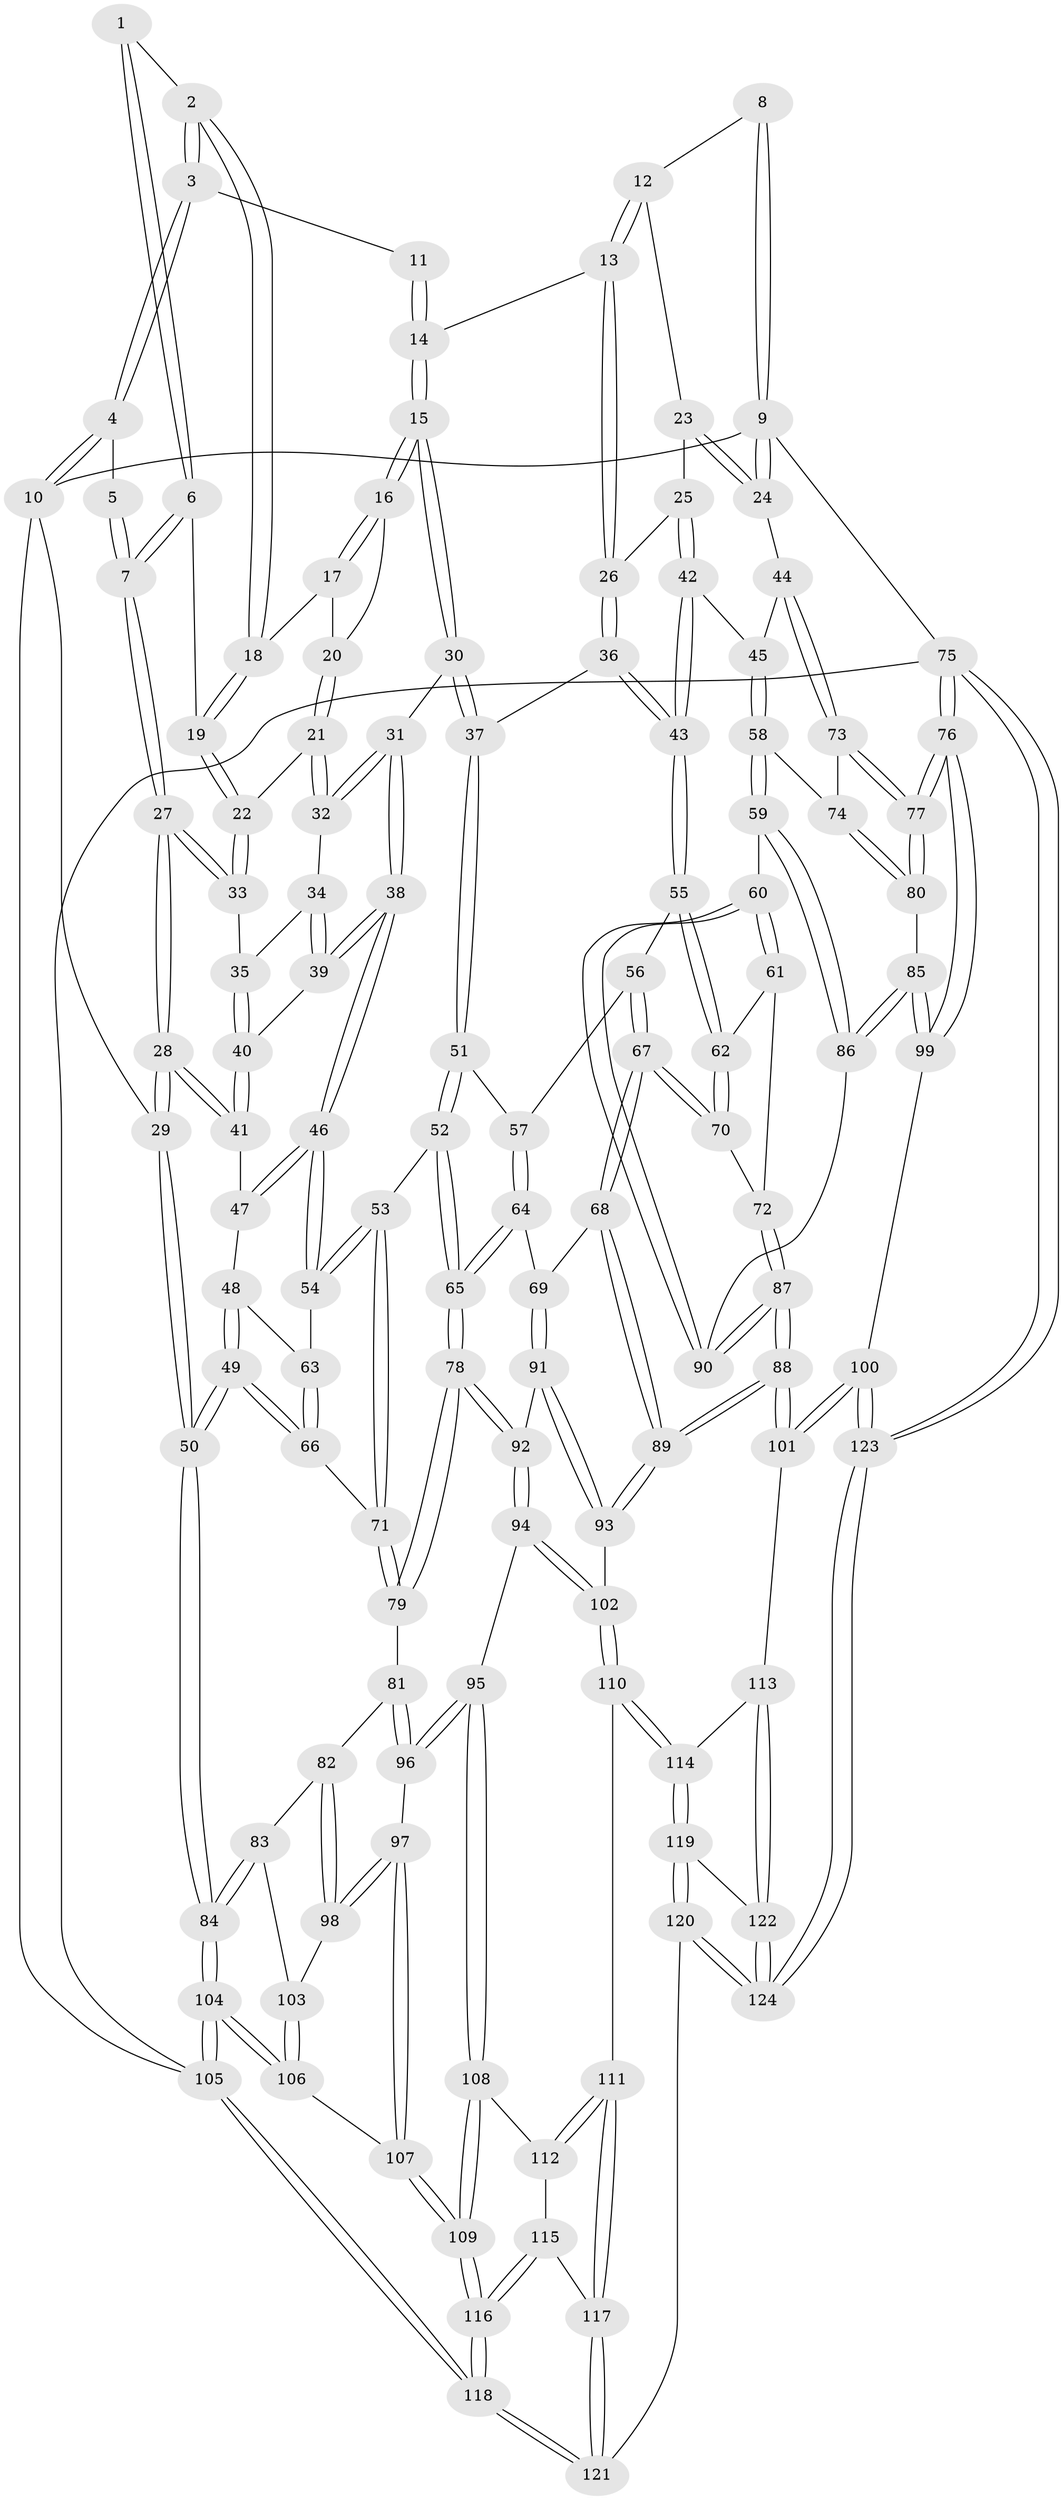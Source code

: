 // Generated by graph-tools (version 1.1) at 2025/38/03/09/25 02:38:24]
// undirected, 124 vertices, 307 edges
graph export_dot {
graph [start="1"]
  node [color=gray90,style=filled];
  1 [pos="+0.0661813949530648+0.03371651497898403"];
  2 [pos="+0.30796992403867796+0"];
  3 [pos="+0.31163046970476727+0"];
  4 [pos="+0+0"];
  5 [pos="+0.027581744372546128+0"];
  6 [pos="+0.11020443937219128+0.1186239424364281"];
  7 [pos="+0.016252018975125456+0.19923979118712393"];
  8 [pos="+0.6499737747451904+0"];
  9 [pos="+1+0"];
  10 [pos="+0+0"];
  11 [pos="+0.5732787531048155+0"];
  12 [pos="+0.6771845822666387+0"];
  13 [pos="+0.6452862566681496+0.10001307520560572"];
  14 [pos="+0.4902771533062515+0.15869075484132858"];
  15 [pos="+0.48961775636443944+0.15921532145037093"];
  16 [pos="+0.45455489818231026+0.12816306128525348"];
  17 [pos="+0.33129024967831955+0"];
  18 [pos="+0.3067689576360062+0"];
  19 [pos="+0.17118351591391925+0.09647238156032563"];
  20 [pos="+0.32571218149251147+0.1408073853576026"];
  21 [pos="+0.30861933298656385+0.17387743118148768"];
  22 [pos="+0.2290204339544255+0.16448880392573845"];
  23 [pos="+0.8351549397599511+0.10181260023457256"];
  24 [pos="+1+0.08953805899358226"];
  25 [pos="+0.7358395326064243+0.22387893072642262"];
  26 [pos="+0.6929017738971296+0.18496391202291315"];
  27 [pos="+0.006569319262659768+0.2089267791700971"];
  28 [pos="+0+0.26510666818373135"];
  29 [pos="+0+0.3223045541902158"];
  30 [pos="+0.47361286616253157+0.26307808434177865"];
  31 [pos="+0.41346685426964924+0.25767696359142794"];
  32 [pos="+0.33719761157148986+0.22288904304339313"];
  33 [pos="+0.20534540105500054+0.24368890901334542"];
  34 [pos="+0.3110599244082273+0.2460575870348518"];
  35 [pos="+0.21019138068673637+0.2576469147679458"];
  36 [pos="+0.5049697569526771+0.26715612910251385"];
  37 [pos="+0.4782805190705838+0.27002072278458383"];
  38 [pos="+0.311073322825511+0.34979425893012506"];
  39 [pos="+0.2876415555293574+0.29607769044523774"];
  40 [pos="+0.20930371497199357+0.29528218943510726"];
  41 [pos="+0.1985264429123123+0.3190888064216867"];
  42 [pos="+0.7566782202546709+0.292492906429966"];
  43 [pos="+0.7391991691078922+0.30981996127376893"];
  44 [pos="+1+0.21645237234287995"];
  45 [pos="+0.7657899092585508+0.29450640191431354"];
  46 [pos="+0.29449440191922643+0.41148641221659776"];
  47 [pos="+0.20132263137287443+0.3316071513770103"];
  48 [pos="+0.14917079679649506+0.39809095212324086"];
  49 [pos="+0.046541423543240305+0.43488167714767834"];
  50 [pos="+0+0.4296927789816"];
  51 [pos="+0.4817731983439436+0.30187635180486705"];
  52 [pos="+0.3276991756330226+0.4489901889245584"];
  53 [pos="+0.31954295436894203+0.4422047324836626"];
  54 [pos="+0.29496148131776123+0.4130057977046326"];
  55 [pos="+0.690645350266839+0.39235248889169166"];
  56 [pos="+0.5966337194245255+0.40208419685257935"];
  57 [pos="+0.5104356148991172+0.3536238120486622"];
  58 [pos="+0.8852898981619652+0.46493990936204044"];
  59 [pos="+0.8530461322779596+0.4997026843858815"];
  60 [pos="+0.7399534017907938+0.4879109550125223"];
  61 [pos="+0.7167225676625882+0.4557364225041853"];
  62 [pos="+0.6966089315399763+0.4135290594314156"];
  63 [pos="+0.20826404011151906+0.4341004577201449"];
  64 [pos="+0.47323430608946077+0.4575286366450616"];
  65 [pos="+0.3557419006518847+0.5123091834112635"];
  66 [pos="+0.17310826255054076+0.49346697290999675"];
  67 [pos="+0.5623327332819644+0.5128788975756338"];
  68 [pos="+0.5558802620647196+0.5180069426166617"];
  69 [pos="+0.5472542705864464+0.5198978911224977"];
  70 [pos="+0.6139010576366665+0.5181100610679723"];
  71 [pos="+0.18263530209619275+0.5081501718505809"];
  72 [pos="+0.6375689450429294+0.5327896556604715"];
  73 [pos="+1+0.23153724147770427"];
  74 [pos="+0.90030664521206+0.4616353624429567"];
  75 [pos="+1+1"];
  76 [pos="+1+0.9174497988571512"];
  77 [pos="+1+0.6612092707066695"];
  78 [pos="+0.3527661586176072+0.5754012893723588"];
  79 [pos="+0.18865683965535163+0.5372699342552532"];
  80 [pos="+1+0.6461469075907221"];
  81 [pos="+0.18278819214087455+0.5448842726121902"];
  82 [pos="+0.0854836452716897+0.6023205966947268"];
  83 [pos="+0+0.5712171090637398"];
  84 [pos="+0+0.47645539820286115"];
  85 [pos="+0.8847903465855496+0.6730547187635528"];
  86 [pos="+0.8535490622078624+0.5393988736027441"];
  87 [pos="+0.69646028533745+0.6270617343704035"];
  88 [pos="+0.6816839394351412+0.7291687253150089"];
  89 [pos="+0.6784963758526865+0.727127330663222"];
  90 [pos="+0.7068723631373927+0.6053777931190218"];
  91 [pos="+0.4589873244966252+0.6215084201245213"];
  92 [pos="+0.3539091858823072+0.5796298894119144"];
  93 [pos="+0.47371791466108987+0.6407605994562056"];
  94 [pos="+0.30590172952114447+0.6511264106914948"];
  95 [pos="+0.24951226089634912+0.6993086782616105"];
  96 [pos="+0.22420093097248667+0.6959864734079849"];
  97 [pos="+0.18915959059065135+0.6977137763982211"];
  98 [pos="+0.18308566772789422+0.695047347788626"];
  99 [pos="+0.7886330888481866+0.7539489238876974"];
  100 [pos="+0.7603954314646172+0.7718874686811548"];
  101 [pos="+0.6962171276975418+0.75671965718012"];
  102 [pos="+0.4294650773904626+0.7894715608484452"];
  103 [pos="+0.07075432913304482+0.7339562955692608"];
  104 [pos="+0+0.8037179833716269"];
  105 [pos="+0+1"];
  106 [pos="+0.04560677642905867+0.7972976233001947"];
  107 [pos="+0.1126950723981848+0.8422747599889041"];
  108 [pos="+0.27015496358720337+0.7723255933483092"];
  109 [pos="+0.14558437450154618+0.9148708384326817"];
  110 [pos="+0.43213404457610677+0.8233966409573945"];
  111 [pos="+0.4177681130810616+0.8308157225418125"];
  112 [pos="+0.31273080809001963+0.8121098146809008"];
  113 [pos="+0.6775935215474717+0.7747960956552123"];
  114 [pos="+0.4906610440346126+0.8391744818303616"];
  115 [pos="+0.2928281123338151+0.8724366086839005"];
  116 [pos="+0.1502653903392578+1"];
  117 [pos="+0.3724048181345794+0.9488300456982394"];
  118 [pos="+0.11549755765740478+1"];
  119 [pos="+0.5094372142069445+0.9810964946485237"];
  120 [pos="+0.4177557041386089+1"];
  121 [pos="+0.3427884633700652+1"];
  122 [pos="+0.6345292271616908+0.9249462445474819"];
  123 [pos="+1+1"];
  124 [pos="+0.7481985951695893+1"];
  1 -- 2;
  1 -- 6;
  1 -- 6;
  2 -- 3;
  2 -- 3;
  2 -- 18;
  2 -- 18;
  3 -- 4;
  3 -- 4;
  3 -- 11;
  4 -- 5;
  4 -- 10;
  4 -- 10;
  5 -- 7;
  5 -- 7;
  6 -- 7;
  6 -- 7;
  6 -- 19;
  7 -- 27;
  7 -- 27;
  8 -- 9;
  8 -- 9;
  8 -- 12;
  9 -- 10;
  9 -- 24;
  9 -- 24;
  9 -- 75;
  10 -- 29;
  10 -- 105;
  11 -- 14;
  11 -- 14;
  12 -- 13;
  12 -- 13;
  12 -- 23;
  13 -- 14;
  13 -- 26;
  13 -- 26;
  14 -- 15;
  14 -- 15;
  15 -- 16;
  15 -- 16;
  15 -- 30;
  15 -- 30;
  16 -- 17;
  16 -- 17;
  16 -- 20;
  17 -- 18;
  17 -- 20;
  18 -- 19;
  18 -- 19;
  19 -- 22;
  19 -- 22;
  20 -- 21;
  20 -- 21;
  21 -- 22;
  21 -- 32;
  21 -- 32;
  22 -- 33;
  22 -- 33;
  23 -- 24;
  23 -- 24;
  23 -- 25;
  24 -- 44;
  25 -- 26;
  25 -- 42;
  25 -- 42;
  26 -- 36;
  26 -- 36;
  27 -- 28;
  27 -- 28;
  27 -- 33;
  27 -- 33;
  28 -- 29;
  28 -- 29;
  28 -- 41;
  28 -- 41;
  29 -- 50;
  29 -- 50;
  30 -- 31;
  30 -- 37;
  30 -- 37;
  31 -- 32;
  31 -- 32;
  31 -- 38;
  31 -- 38;
  32 -- 34;
  33 -- 35;
  34 -- 35;
  34 -- 39;
  34 -- 39;
  35 -- 40;
  35 -- 40;
  36 -- 37;
  36 -- 43;
  36 -- 43;
  37 -- 51;
  37 -- 51;
  38 -- 39;
  38 -- 39;
  38 -- 46;
  38 -- 46;
  39 -- 40;
  40 -- 41;
  40 -- 41;
  41 -- 47;
  42 -- 43;
  42 -- 43;
  42 -- 45;
  43 -- 55;
  43 -- 55;
  44 -- 45;
  44 -- 73;
  44 -- 73;
  45 -- 58;
  45 -- 58;
  46 -- 47;
  46 -- 47;
  46 -- 54;
  46 -- 54;
  47 -- 48;
  48 -- 49;
  48 -- 49;
  48 -- 63;
  49 -- 50;
  49 -- 50;
  49 -- 66;
  49 -- 66;
  50 -- 84;
  50 -- 84;
  51 -- 52;
  51 -- 52;
  51 -- 57;
  52 -- 53;
  52 -- 65;
  52 -- 65;
  53 -- 54;
  53 -- 54;
  53 -- 71;
  53 -- 71;
  54 -- 63;
  55 -- 56;
  55 -- 62;
  55 -- 62;
  56 -- 57;
  56 -- 67;
  56 -- 67;
  57 -- 64;
  57 -- 64;
  58 -- 59;
  58 -- 59;
  58 -- 74;
  59 -- 60;
  59 -- 86;
  59 -- 86;
  60 -- 61;
  60 -- 61;
  60 -- 90;
  60 -- 90;
  61 -- 62;
  61 -- 72;
  62 -- 70;
  62 -- 70;
  63 -- 66;
  63 -- 66;
  64 -- 65;
  64 -- 65;
  64 -- 69;
  65 -- 78;
  65 -- 78;
  66 -- 71;
  67 -- 68;
  67 -- 68;
  67 -- 70;
  67 -- 70;
  68 -- 69;
  68 -- 89;
  68 -- 89;
  69 -- 91;
  69 -- 91;
  70 -- 72;
  71 -- 79;
  71 -- 79;
  72 -- 87;
  72 -- 87;
  73 -- 74;
  73 -- 77;
  73 -- 77;
  74 -- 80;
  74 -- 80;
  75 -- 76;
  75 -- 76;
  75 -- 123;
  75 -- 123;
  75 -- 105;
  76 -- 77;
  76 -- 77;
  76 -- 99;
  76 -- 99;
  77 -- 80;
  77 -- 80;
  78 -- 79;
  78 -- 79;
  78 -- 92;
  78 -- 92;
  79 -- 81;
  80 -- 85;
  81 -- 82;
  81 -- 96;
  81 -- 96;
  82 -- 83;
  82 -- 98;
  82 -- 98;
  83 -- 84;
  83 -- 84;
  83 -- 103;
  84 -- 104;
  84 -- 104;
  85 -- 86;
  85 -- 86;
  85 -- 99;
  85 -- 99;
  86 -- 90;
  87 -- 88;
  87 -- 88;
  87 -- 90;
  87 -- 90;
  88 -- 89;
  88 -- 89;
  88 -- 101;
  88 -- 101;
  89 -- 93;
  89 -- 93;
  91 -- 92;
  91 -- 93;
  91 -- 93;
  92 -- 94;
  92 -- 94;
  93 -- 102;
  94 -- 95;
  94 -- 102;
  94 -- 102;
  95 -- 96;
  95 -- 96;
  95 -- 108;
  95 -- 108;
  96 -- 97;
  97 -- 98;
  97 -- 98;
  97 -- 107;
  97 -- 107;
  98 -- 103;
  99 -- 100;
  100 -- 101;
  100 -- 101;
  100 -- 123;
  100 -- 123;
  101 -- 113;
  102 -- 110;
  102 -- 110;
  103 -- 106;
  103 -- 106;
  104 -- 105;
  104 -- 105;
  104 -- 106;
  104 -- 106;
  105 -- 118;
  105 -- 118;
  106 -- 107;
  107 -- 109;
  107 -- 109;
  108 -- 109;
  108 -- 109;
  108 -- 112;
  109 -- 116;
  109 -- 116;
  110 -- 111;
  110 -- 114;
  110 -- 114;
  111 -- 112;
  111 -- 112;
  111 -- 117;
  111 -- 117;
  112 -- 115;
  113 -- 114;
  113 -- 122;
  113 -- 122;
  114 -- 119;
  114 -- 119;
  115 -- 116;
  115 -- 116;
  115 -- 117;
  116 -- 118;
  116 -- 118;
  117 -- 121;
  117 -- 121;
  118 -- 121;
  118 -- 121;
  119 -- 120;
  119 -- 120;
  119 -- 122;
  120 -- 121;
  120 -- 124;
  120 -- 124;
  122 -- 124;
  122 -- 124;
  123 -- 124;
  123 -- 124;
}

